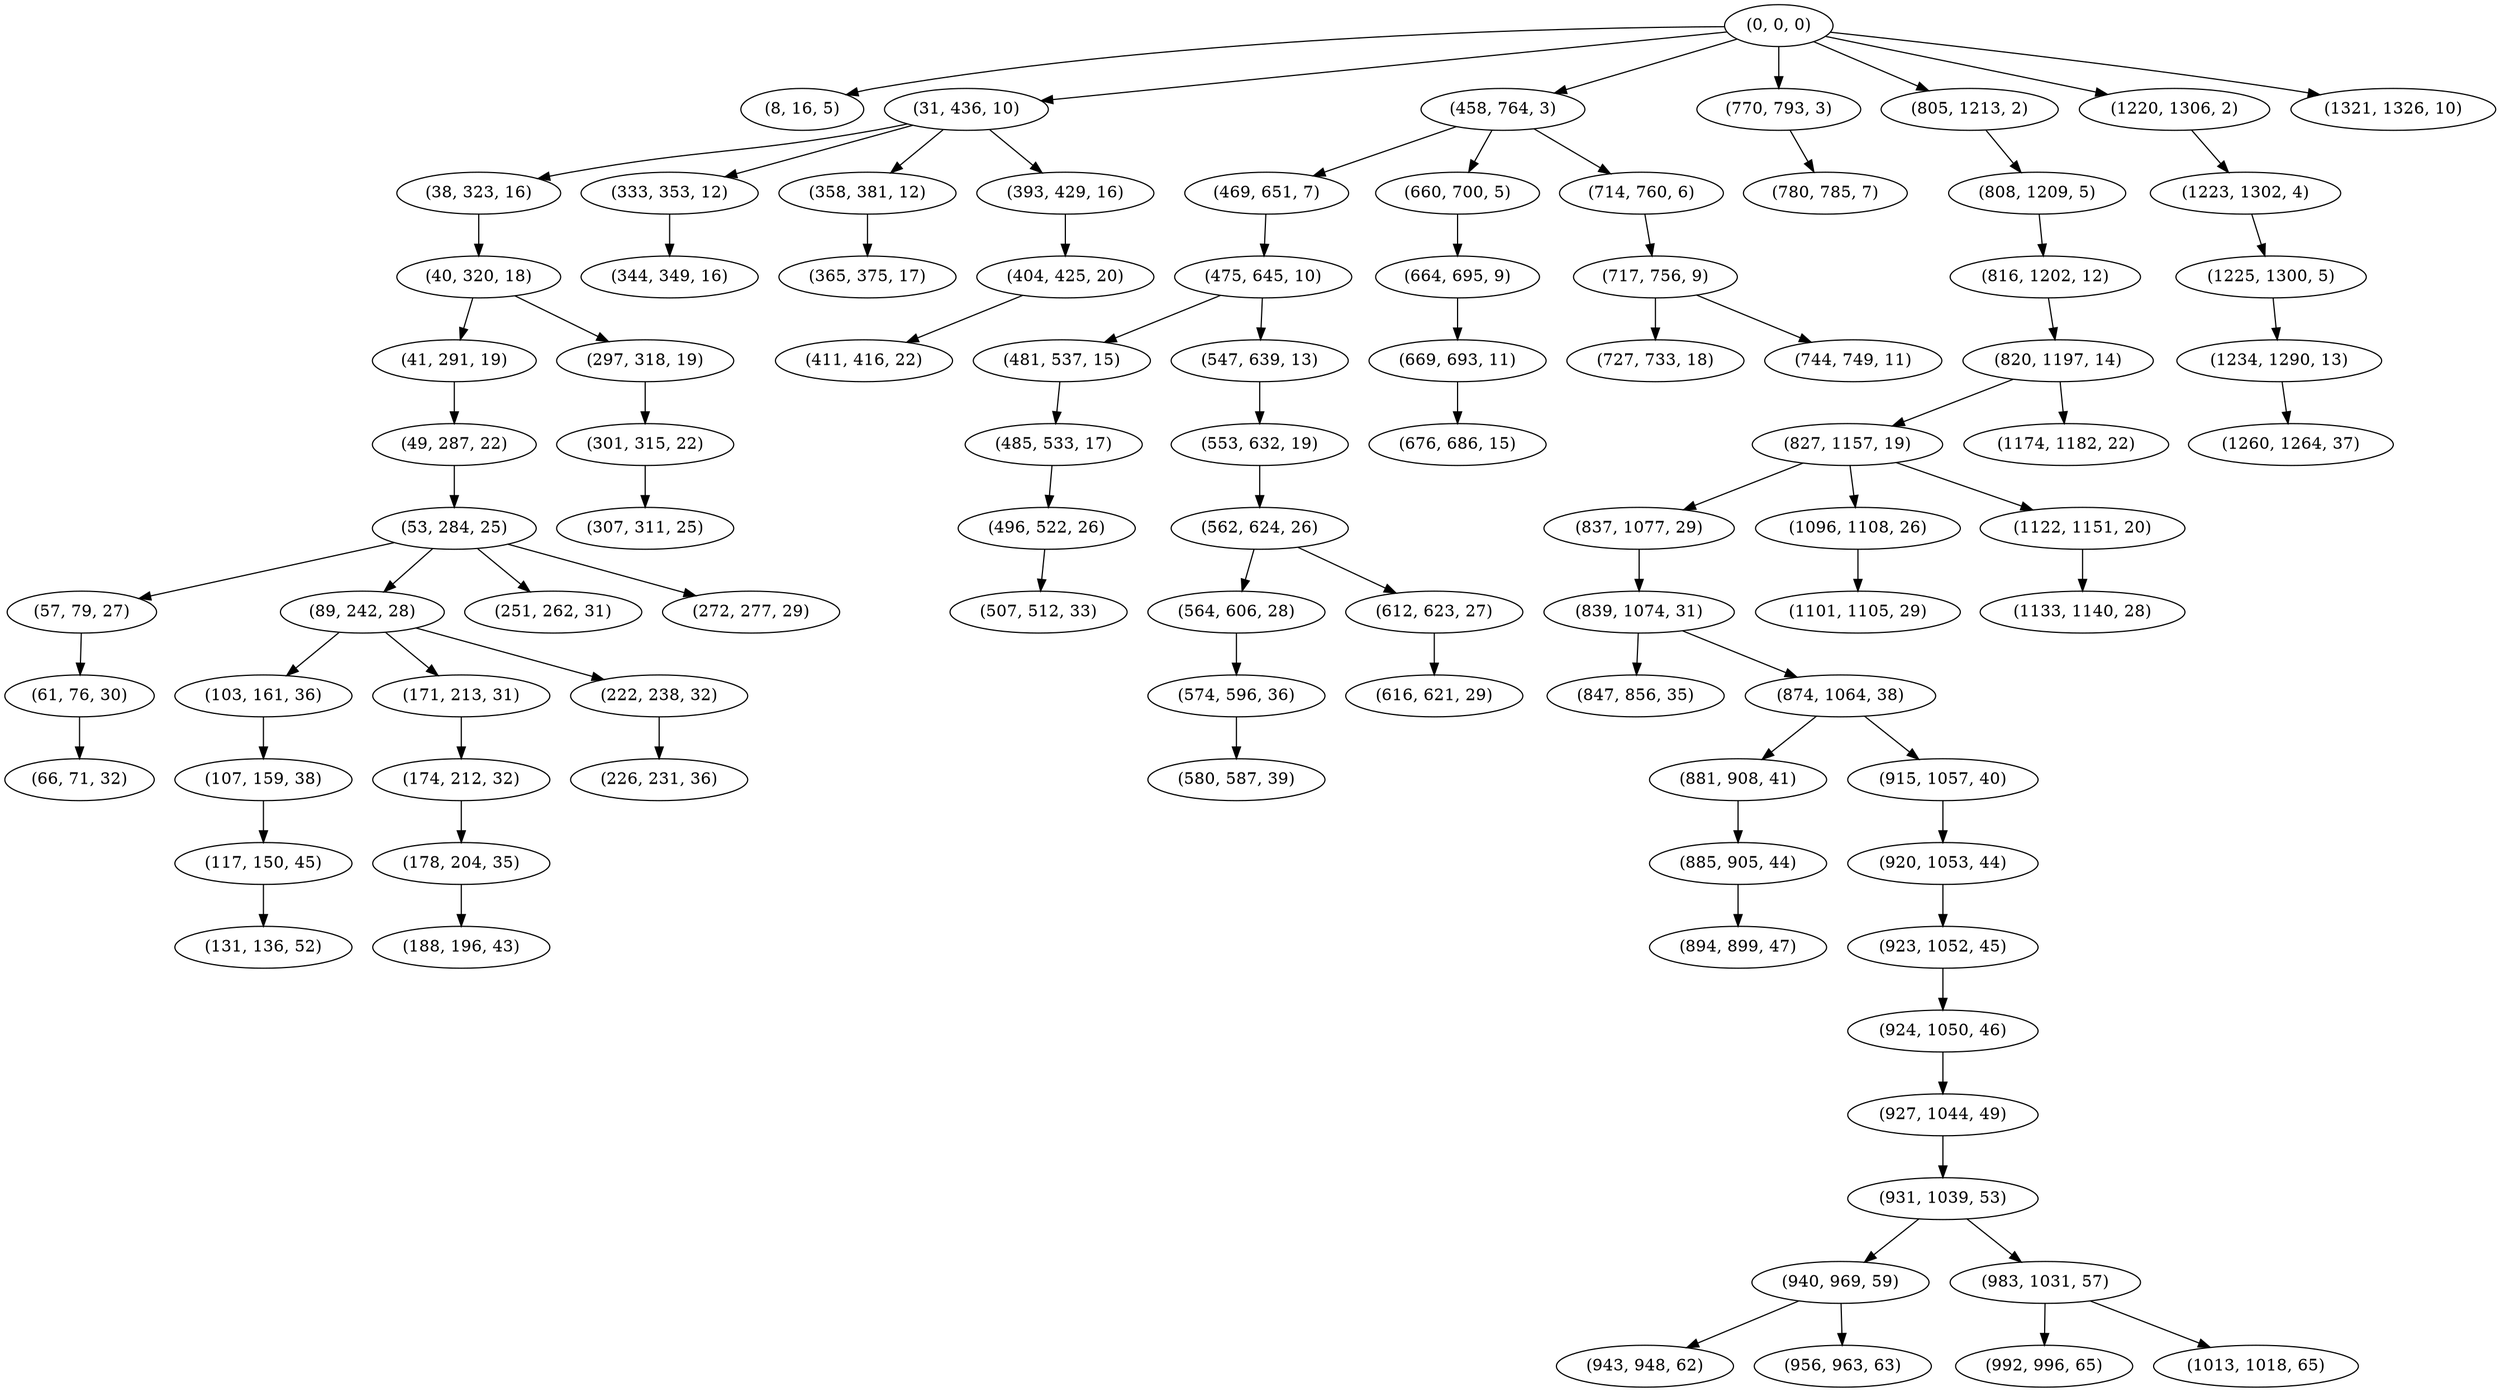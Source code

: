 digraph tree {
    "(0, 0, 0)";
    "(8, 16, 5)";
    "(31, 436, 10)";
    "(38, 323, 16)";
    "(40, 320, 18)";
    "(41, 291, 19)";
    "(49, 287, 22)";
    "(53, 284, 25)";
    "(57, 79, 27)";
    "(61, 76, 30)";
    "(66, 71, 32)";
    "(89, 242, 28)";
    "(103, 161, 36)";
    "(107, 159, 38)";
    "(117, 150, 45)";
    "(131, 136, 52)";
    "(171, 213, 31)";
    "(174, 212, 32)";
    "(178, 204, 35)";
    "(188, 196, 43)";
    "(222, 238, 32)";
    "(226, 231, 36)";
    "(251, 262, 31)";
    "(272, 277, 29)";
    "(297, 318, 19)";
    "(301, 315, 22)";
    "(307, 311, 25)";
    "(333, 353, 12)";
    "(344, 349, 16)";
    "(358, 381, 12)";
    "(365, 375, 17)";
    "(393, 429, 16)";
    "(404, 425, 20)";
    "(411, 416, 22)";
    "(458, 764, 3)";
    "(469, 651, 7)";
    "(475, 645, 10)";
    "(481, 537, 15)";
    "(485, 533, 17)";
    "(496, 522, 26)";
    "(507, 512, 33)";
    "(547, 639, 13)";
    "(553, 632, 19)";
    "(562, 624, 26)";
    "(564, 606, 28)";
    "(574, 596, 36)";
    "(580, 587, 39)";
    "(612, 623, 27)";
    "(616, 621, 29)";
    "(660, 700, 5)";
    "(664, 695, 9)";
    "(669, 693, 11)";
    "(676, 686, 15)";
    "(714, 760, 6)";
    "(717, 756, 9)";
    "(727, 733, 18)";
    "(744, 749, 11)";
    "(770, 793, 3)";
    "(780, 785, 7)";
    "(805, 1213, 2)";
    "(808, 1209, 5)";
    "(816, 1202, 12)";
    "(820, 1197, 14)";
    "(827, 1157, 19)";
    "(837, 1077, 29)";
    "(839, 1074, 31)";
    "(847, 856, 35)";
    "(874, 1064, 38)";
    "(881, 908, 41)";
    "(885, 905, 44)";
    "(894, 899, 47)";
    "(915, 1057, 40)";
    "(920, 1053, 44)";
    "(923, 1052, 45)";
    "(924, 1050, 46)";
    "(927, 1044, 49)";
    "(931, 1039, 53)";
    "(940, 969, 59)";
    "(943, 948, 62)";
    "(956, 963, 63)";
    "(983, 1031, 57)";
    "(992, 996, 65)";
    "(1013, 1018, 65)";
    "(1096, 1108, 26)";
    "(1101, 1105, 29)";
    "(1122, 1151, 20)";
    "(1133, 1140, 28)";
    "(1174, 1182, 22)";
    "(1220, 1306, 2)";
    "(1223, 1302, 4)";
    "(1225, 1300, 5)";
    "(1234, 1290, 13)";
    "(1260, 1264, 37)";
    "(1321, 1326, 10)";
    "(0, 0, 0)" -> "(8, 16, 5)";
    "(0, 0, 0)" -> "(31, 436, 10)";
    "(0, 0, 0)" -> "(458, 764, 3)";
    "(0, 0, 0)" -> "(770, 793, 3)";
    "(0, 0, 0)" -> "(805, 1213, 2)";
    "(0, 0, 0)" -> "(1220, 1306, 2)";
    "(0, 0, 0)" -> "(1321, 1326, 10)";
    "(31, 436, 10)" -> "(38, 323, 16)";
    "(31, 436, 10)" -> "(333, 353, 12)";
    "(31, 436, 10)" -> "(358, 381, 12)";
    "(31, 436, 10)" -> "(393, 429, 16)";
    "(38, 323, 16)" -> "(40, 320, 18)";
    "(40, 320, 18)" -> "(41, 291, 19)";
    "(40, 320, 18)" -> "(297, 318, 19)";
    "(41, 291, 19)" -> "(49, 287, 22)";
    "(49, 287, 22)" -> "(53, 284, 25)";
    "(53, 284, 25)" -> "(57, 79, 27)";
    "(53, 284, 25)" -> "(89, 242, 28)";
    "(53, 284, 25)" -> "(251, 262, 31)";
    "(53, 284, 25)" -> "(272, 277, 29)";
    "(57, 79, 27)" -> "(61, 76, 30)";
    "(61, 76, 30)" -> "(66, 71, 32)";
    "(89, 242, 28)" -> "(103, 161, 36)";
    "(89, 242, 28)" -> "(171, 213, 31)";
    "(89, 242, 28)" -> "(222, 238, 32)";
    "(103, 161, 36)" -> "(107, 159, 38)";
    "(107, 159, 38)" -> "(117, 150, 45)";
    "(117, 150, 45)" -> "(131, 136, 52)";
    "(171, 213, 31)" -> "(174, 212, 32)";
    "(174, 212, 32)" -> "(178, 204, 35)";
    "(178, 204, 35)" -> "(188, 196, 43)";
    "(222, 238, 32)" -> "(226, 231, 36)";
    "(297, 318, 19)" -> "(301, 315, 22)";
    "(301, 315, 22)" -> "(307, 311, 25)";
    "(333, 353, 12)" -> "(344, 349, 16)";
    "(358, 381, 12)" -> "(365, 375, 17)";
    "(393, 429, 16)" -> "(404, 425, 20)";
    "(404, 425, 20)" -> "(411, 416, 22)";
    "(458, 764, 3)" -> "(469, 651, 7)";
    "(458, 764, 3)" -> "(660, 700, 5)";
    "(458, 764, 3)" -> "(714, 760, 6)";
    "(469, 651, 7)" -> "(475, 645, 10)";
    "(475, 645, 10)" -> "(481, 537, 15)";
    "(475, 645, 10)" -> "(547, 639, 13)";
    "(481, 537, 15)" -> "(485, 533, 17)";
    "(485, 533, 17)" -> "(496, 522, 26)";
    "(496, 522, 26)" -> "(507, 512, 33)";
    "(547, 639, 13)" -> "(553, 632, 19)";
    "(553, 632, 19)" -> "(562, 624, 26)";
    "(562, 624, 26)" -> "(564, 606, 28)";
    "(562, 624, 26)" -> "(612, 623, 27)";
    "(564, 606, 28)" -> "(574, 596, 36)";
    "(574, 596, 36)" -> "(580, 587, 39)";
    "(612, 623, 27)" -> "(616, 621, 29)";
    "(660, 700, 5)" -> "(664, 695, 9)";
    "(664, 695, 9)" -> "(669, 693, 11)";
    "(669, 693, 11)" -> "(676, 686, 15)";
    "(714, 760, 6)" -> "(717, 756, 9)";
    "(717, 756, 9)" -> "(727, 733, 18)";
    "(717, 756, 9)" -> "(744, 749, 11)";
    "(770, 793, 3)" -> "(780, 785, 7)";
    "(805, 1213, 2)" -> "(808, 1209, 5)";
    "(808, 1209, 5)" -> "(816, 1202, 12)";
    "(816, 1202, 12)" -> "(820, 1197, 14)";
    "(820, 1197, 14)" -> "(827, 1157, 19)";
    "(820, 1197, 14)" -> "(1174, 1182, 22)";
    "(827, 1157, 19)" -> "(837, 1077, 29)";
    "(827, 1157, 19)" -> "(1096, 1108, 26)";
    "(827, 1157, 19)" -> "(1122, 1151, 20)";
    "(837, 1077, 29)" -> "(839, 1074, 31)";
    "(839, 1074, 31)" -> "(847, 856, 35)";
    "(839, 1074, 31)" -> "(874, 1064, 38)";
    "(874, 1064, 38)" -> "(881, 908, 41)";
    "(874, 1064, 38)" -> "(915, 1057, 40)";
    "(881, 908, 41)" -> "(885, 905, 44)";
    "(885, 905, 44)" -> "(894, 899, 47)";
    "(915, 1057, 40)" -> "(920, 1053, 44)";
    "(920, 1053, 44)" -> "(923, 1052, 45)";
    "(923, 1052, 45)" -> "(924, 1050, 46)";
    "(924, 1050, 46)" -> "(927, 1044, 49)";
    "(927, 1044, 49)" -> "(931, 1039, 53)";
    "(931, 1039, 53)" -> "(940, 969, 59)";
    "(931, 1039, 53)" -> "(983, 1031, 57)";
    "(940, 969, 59)" -> "(943, 948, 62)";
    "(940, 969, 59)" -> "(956, 963, 63)";
    "(983, 1031, 57)" -> "(992, 996, 65)";
    "(983, 1031, 57)" -> "(1013, 1018, 65)";
    "(1096, 1108, 26)" -> "(1101, 1105, 29)";
    "(1122, 1151, 20)" -> "(1133, 1140, 28)";
    "(1220, 1306, 2)" -> "(1223, 1302, 4)";
    "(1223, 1302, 4)" -> "(1225, 1300, 5)";
    "(1225, 1300, 5)" -> "(1234, 1290, 13)";
    "(1234, 1290, 13)" -> "(1260, 1264, 37)";
}
